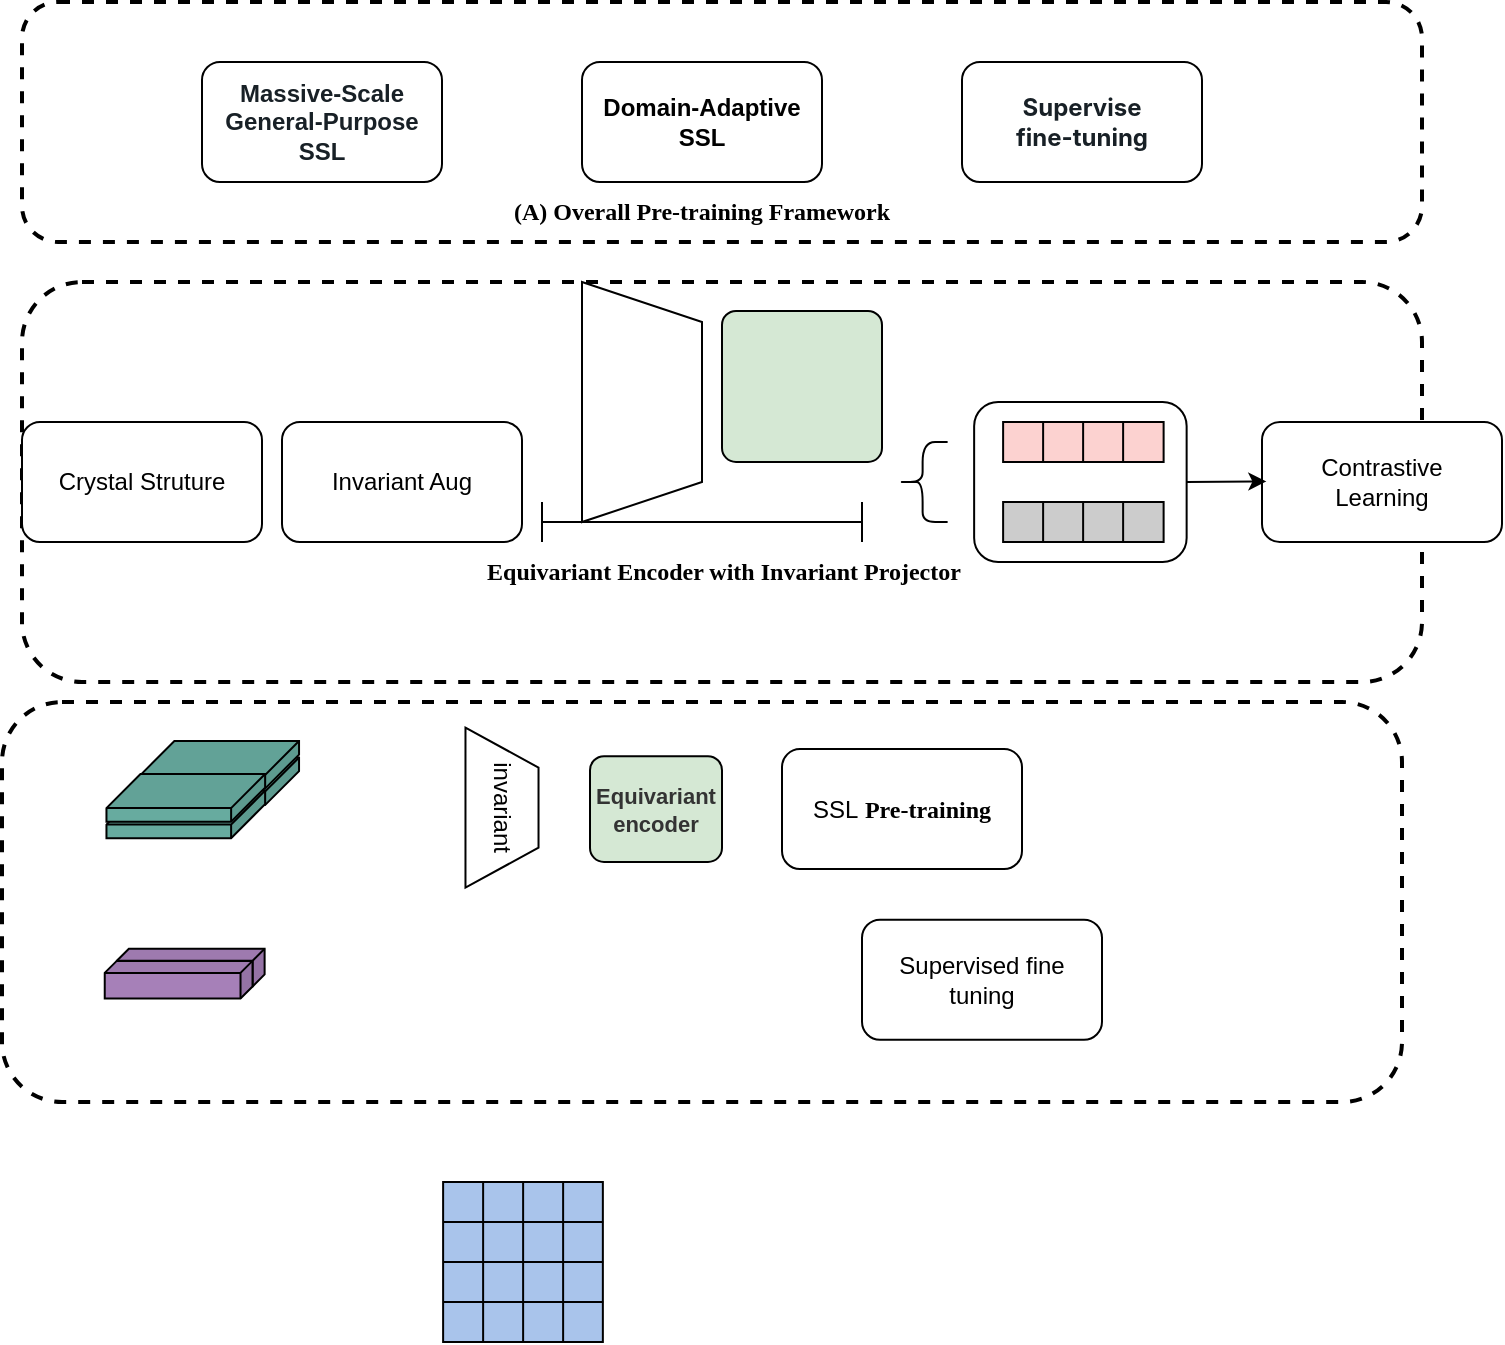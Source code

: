 <mxfile version="28.2.8">
  <diagram name="第 1 页" id="qNKvllULausXaJ3Nb5Ya">
    <mxGraphModel dx="912" dy="778" grid="1" gridSize="10" guides="1" tooltips="1" connect="1" arrows="1" fold="1" page="1" pageScale="1" pageWidth="827" pageHeight="1169" math="0" shadow="0">
      <root>
        <mxCell id="0" />
        <mxCell id="1" parent="0" />
        <mxCell id="_H54f2NGk7vhoVwrde-i-47" value="" style="rounded=1;whiteSpace=wrap;html=1;fillColor=none;strokeWidth=2;dashed=1;" parent="1" vertex="1">
          <mxGeometry x="50" y="190" width="700" height="200" as="geometry" />
        </mxCell>
        <mxCell id="v8dbiAB2afB2vhqsx4KW-1" value="" style="rounded=1;whiteSpace=wrap;html=1;fillColor=none;strokeWidth=2;dashed=1;" parent="1" vertex="1">
          <mxGeometry x="50" y="50" width="700" height="120" as="geometry" />
        </mxCell>
        <mxCell id="_H54f2NGk7vhoVwrde-i-3" value="&lt;span style=&quot;color: rgb(24, 32, 38); text-align: start; background-color: rgb(255, 255, 255);&quot;&gt;&lt;b style=&quot;&quot;&gt;&lt;font face=&quot;Helvetica&quot;&gt;Massive-Scale General-Purpose SSL&lt;/font&gt;&lt;/b&gt;&lt;/span&gt;" style="rounded=1;whiteSpace=wrap;html=1;" parent="1" vertex="1">
          <mxGeometry x="140" y="80" width="120" height="60" as="geometry" />
        </mxCell>
        <mxCell id="_H54f2NGk7vhoVwrde-i-4" value="&lt;b&gt;&lt;font&gt;Domain-Adaptive SSL&lt;/font&gt;&lt;/b&gt;" style="rounded=1;whiteSpace=wrap;html=1;" parent="1" vertex="1">
          <mxGeometry x="330" y="80" width="120" height="60" as="geometry" />
        </mxCell>
        <mxCell id="_H54f2NGk7vhoVwrde-i-5" value="&lt;span style=&quot;color: rgb(24, 32, 38); font-family: -apple-system, BlinkMacSystemFont, &amp;quot;Segoe UI&amp;quot;, Roboto, Oxygen, Ubuntu, Cantarell, &amp;quot;Open Sans&amp;quot;, &amp;quot;Helvetica Neue&amp;quot;, Icons16, sans-serif; text-align: start; background-color: rgb(255, 255, 255);&quot;&gt;&lt;b style=&quot;&quot;&gt;&lt;font&gt;Supervise&lt;/font&gt;&lt;/b&gt;&lt;/span&gt;&lt;div&gt;&lt;span style=&quot;color: rgb(24, 32, 38); font-family: -apple-system, BlinkMacSystemFont, &amp;quot;Segoe UI&amp;quot;, Roboto, Oxygen, Ubuntu, Cantarell, &amp;quot;Open Sans&amp;quot;, &amp;quot;Helvetica Neue&amp;quot;, Icons16, sans-serif; text-align: start; background-color: rgb(255, 255, 255);&quot;&gt;&lt;b style=&quot;&quot;&gt;&lt;font&gt;fine-tuning&lt;/font&gt;&lt;/b&gt;&lt;/span&gt;&lt;/div&gt;" style="rounded=1;whiteSpace=wrap;html=1;" parent="1" vertex="1">
          <mxGeometry x="520" y="80" width="120" height="60" as="geometry" />
        </mxCell>
        <mxCell id="_H54f2NGk7vhoVwrde-i-6" value="Crystal Struture" style="rounded=1;whiteSpace=wrap;html=1;" parent="1" vertex="1">
          <mxGeometry x="50" y="260" width="120" height="60" as="geometry" />
        </mxCell>
        <mxCell id="_H54f2NGk7vhoVwrde-i-45" value="Contrastive&lt;div&gt;Learning&lt;/div&gt;" style="rounded=1;whiteSpace=wrap;html=1;" parent="1" vertex="1">
          <mxGeometry x="670" y="260" width="120" height="60" as="geometry" />
        </mxCell>
        <mxCell id="_H54f2NGk7vhoVwrde-i-46" value="Invariant Aug" style="rounded=1;whiteSpace=wrap;html=1;" parent="1" vertex="1">
          <mxGeometry x="180" y="260" width="120" height="60" as="geometry" />
        </mxCell>
        <mxCell id="_H54f2NGk7vhoVwrde-i-48" value="" style="rounded=1;whiteSpace=wrap;html=1;fillColor=none;strokeWidth=2;dashed=1;" parent="1" vertex="1">
          <mxGeometry x="40" y="400" width="700" height="200" as="geometry" />
        </mxCell>
        <mxCell id="fjxZ153ei8jWGI2_U54d-1" value="&lt;b data-sider-select-id=&quot;472a4f83-8acd-415a-954c-25e4097bd5b3&quot;&gt;&lt;font data-sider-select-id=&quot;2f9319e3-8b72-4ff8-ad8a-b8a892861590&quot; face=&quot;Times New Roman&quot;&gt;(A) Overall Pre-training Framework&lt;/font&gt;&lt;/b&gt;" style="text;html=1;align=center;verticalAlign=middle;whiteSpace=wrap;rounded=0;" vertex="1" parent="1">
          <mxGeometry x="285.75" y="140" width="208.49" height="30" as="geometry" />
        </mxCell>
        <mxCell id="fjxZ153ei8jWGI2_U54d-17" value="" style="rounded=1;whiteSpace=wrap;html=1;" vertex="1" parent="1">
          <mxGeometry x="526.07" y="250" width="106.25" height="80" as="geometry" />
        </mxCell>
        <mxCell id="fjxZ153ei8jWGI2_U54d-18" value="" style="shape=table;startSize=0;container=1;collapsible=0;childLayout=tableLayout;fillColor=#CCCCCC;direction=west;flipV=1;strokeWidth=1;rounded=1;" vertex="1" parent="1">
          <mxGeometry x="540.56" y="300" width="80.25" height="20" as="geometry" />
        </mxCell>
        <mxCell id="fjxZ153ei8jWGI2_U54d-19" value="" style="shape=tableRow;horizontal=0;startSize=0;swimlaneHead=0;swimlaneBody=0;strokeColor=inherit;top=0;left=0;bottom=0;right=0;collapsible=0;dropTarget=0;fillColor=none;points=[[0,0.5],[1,0.5]];portConstraint=eastwest;rounded=1;" vertex="1" parent="fjxZ153ei8jWGI2_U54d-18">
          <mxGeometry width="80.25" height="20" as="geometry" />
        </mxCell>
        <mxCell id="fjxZ153ei8jWGI2_U54d-20" value="" style="shape=partialRectangle;html=1;whiteSpace=wrap;connectable=0;strokeColor=inherit;overflow=hidden;fillColor=none;top=0;left=0;bottom=0;right=0;pointerEvents=1;rounded=1;" vertex="1" parent="fjxZ153ei8jWGI2_U54d-19">
          <mxGeometry width="20" height="20" as="geometry">
            <mxRectangle width="20" height="20" as="alternateBounds" />
          </mxGeometry>
        </mxCell>
        <mxCell id="fjxZ153ei8jWGI2_U54d-21" value="" style="shape=partialRectangle;html=1;whiteSpace=wrap;connectable=0;strokeColor=inherit;overflow=hidden;fillColor=none;top=0;left=0;bottom=0;right=0;pointerEvents=1;rounded=1;" vertex="1" parent="fjxZ153ei8jWGI2_U54d-19">
          <mxGeometry x="20" width="20" height="20" as="geometry">
            <mxRectangle width="20" height="20" as="alternateBounds" />
          </mxGeometry>
        </mxCell>
        <mxCell id="fjxZ153ei8jWGI2_U54d-22" value="" style="shape=partialRectangle;html=1;whiteSpace=wrap;connectable=0;strokeColor=inherit;overflow=hidden;fillColor=none;top=0;left=0;bottom=0;right=0;pointerEvents=1;rounded=1;" vertex="1" parent="fjxZ153ei8jWGI2_U54d-19">
          <mxGeometry x="40" width="20" height="20" as="geometry">
            <mxRectangle width="20" height="20" as="alternateBounds" />
          </mxGeometry>
        </mxCell>
        <mxCell id="fjxZ153ei8jWGI2_U54d-23" value="" style="shape=partialRectangle;html=1;whiteSpace=wrap;connectable=0;strokeColor=inherit;overflow=hidden;fillColor=none;top=0;left=0;bottom=0;right=0;pointerEvents=1;rounded=1;" vertex="1" parent="fjxZ153ei8jWGI2_U54d-19">
          <mxGeometry x="60" width="20" height="20" as="geometry">
            <mxRectangle width="20" height="20" as="alternateBounds" />
          </mxGeometry>
        </mxCell>
        <mxCell id="fjxZ153ei8jWGI2_U54d-24" value="" style="shape=curlyBracket;whiteSpace=wrap;html=1;rounded=1;labelPosition=left;verticalLabelPosition=middle;align=right;verticalAlign=middle;points=[[0,0.75,0,0,0],[0.1,0.5,0,0,0],[0.25,0.2,0,0,0],[0.25,1,0,0,0],[0.5,0,0,0,0],[0.5,1,0,0,0],[0.75,0,0,0,0],[0.75,0.25,0,0,0],[0.75,1,0,0,0],[0.9,0.5,0,0,0],[1,0.75,0,0,0]];" vertex="1" parent="1">
          <mxGeometry x="487.81" y="270" width="25" height="40" as="geometry" />
        </mxCell>
        <mxCell id="fjxZ153ei8jWGI2_U54d-25" value="" style="shape=table;startSize=0;container=1;collapsible=0;childLayout=tableLayout;fillColor=#FCD2D0;direction=west;flipV=1;strokeWidth=1;rounded=1;" vertex="1" parent="1">
          <mxGeometry x="540.56" y="260" width="80.25" height="20" as="geometry" />
        </mxCell>
        <mxCell id="fjxZ153ei8jWGI2_U54d-26" value="" style="shape=tableRow;horizontal=0;startSize=0;swimlaneHead=0;swimlaneBody=0;strokeColor=inherit;top=0;left=0;bottom=0;right=0;collapsible=0;dropTarget=0;fillColor=none;points=[[0,0.5],[1,0.5]];portConstraint=eastwest;rounded=1;" vertex="1" parent="fjxZ153ei8jWGI2_U54d-25">
          <mxGeometry width="80.25" height="20" as="geometry" />
        </mxCell>
        <mxCell id="fjxZ153ei8jWGI2_U54d-27" value="" style="shape=partialRectangle;html=1;whiteSpace=wrap;connectable=0;strokeColor=inherit;overflow=hidden;fillColor=none;top=0;left=0;bottom=0;right=0;pointerEvents=1;rounded=1;" vertex="1" parent="fjxZ153ei8jWGI2_U54d-26">
          <mxGeometry width="20" height="20" as="geometry">
            <mxRectangle width="20" height="20" as="alternateBounds" />
          </mxGeometry>
        </mxCell>
        <mxCell id="fjxZ153ei8jWGI2_U54d-28" value="" style="shape=partialRectangle;html=1;whiteSpace=wrap;connectable=0;strokeColor=inherit;overflow=hidden;fillColor=none;top=0;left=0;bottom=0;right=0;pointerEvents=1;rounded=1;" vertex="1" parent="fjxZ153ei8jWGI2_U54d-26">
          <mxGeometry x="20" width="20" height="20" as="geometry">
            <mxRectangle width="20" height="20" as="alternateBounds" />
          </mxGeometry>
        </mxCell>
        <mxCell id="fjxZ153ei8jWGI2_U54d-29" value="" style="shape=partialRectangle;html=1;whiteSpace=wrap;connectable=0;strokeColor=inherit;overflow=hidden;fillColor=none;top=0;left=0;bottom=0;right=0;pointerEvents=1;rounded=1;" vertex="1" parent="fjxZ153ei8jWGI2_U54d-26">
          <mxGeometry x="40" width="20" height="20" as="geometry">
            <mxRectangle width="20" height="20" as="alternateBounds" />
          </mxGeometry>
        </mxCell>
        <mxCell id="fjxZ153ei8jWGI2_U54d-30" value="" style="shape=partialRectangle;html=1;whiteSpace=wrap;connectable=0;strokeColor=inherit;overflow=hidden;fillColor=none;top=0;left=0;bottom=0;right=0;pointerEvents=1;rounded=1;" vertex="1" parent="fjxZ153ei8jWGI2_U54d-26">
          <mxGeometry x="60" width="20" height="20" as="geometry">
            <mxRectangle width="20" height="20" as="alternateBounds" />
          </mxGeometry>
        </mxCell>
        <mxCell id="fjxZ153ei8jWGI2_U54d-31" value="" style="endArrow=classic;html=1;rounded=0;exitX=1;exitY=0.5;exitDx=0;exitDy=0;entryX=0;entryY=0.25;entryDx=0;entryDy=0;" edge="1" parent="1" source="fjxZ153ei8jWGI2_U54d-17">
          <mxGeometry width="50" height="50" relative="1" as="geometry">
            <mxPoint x="697.81" y="398" as="sourcePoint" />
            <mxPoint x="672.19" y="289.71" as="targetPoint" />
          </mxGeometry>
        </mxCell>
        <mxCell id="fjxZ153ei8jWGI2_U54d-32" value="" style="rounded=1;absoluteArcSize=1;arcSize=14;whiteSpace=wrap;strokeWidth=1;direction=east;fillColor=#D5E8D4;fontColor=#333333;strokeColor=#000000;fontStyle=1;rotation=0;fontSize=11;labelBackgroundColor=none;" vertex="1" parent="1">
          <mxGeometry x="400" y="204.44" width="80" height="75.56" as="geometry" />
        </mxCell>
        <mxCell id="fjxZ153ei8jWGI2_U54d-33" value="" style="shape=trapezoid;perimeter=trapezoidPerimeter;whiteSpace=wrap;html=1;fixedSize=1;rotation=90;" vertex="1" parent="1">
          <mxGeometry x="300.0" y="220" width="120" height="60" as="geometry" />
        </mxCell>
        <mxCell id="fjxZ153ei8jWGI2_U54d-35" value="" style="shape=crossbar;whiteSpace=wrap;html=1;rounded=1;" vertex="1" parent="1">
          <mxGeometry x="310" y="300" width="160" height="20" as="geometry" />
        </mxCell>
        <mxCell id="fjxZ153ei8jWGI2_U54d-36" value="&lt;b data-sider-select-id=&quot;472a4f83-8acd-415a-954c-25e4097bd5b3&quot;&gt;&lt;font data-sider-select-id=&quot;2f9319e3-8b72-4ff8-ad8a-b8a892861590&quot; face=&quot;Times New Roman&quot;&gt;Equivariant Encoder with Invariant Projector&lt;/font&gt;&lt;/b&gt;" style="text;html=1;align=center;verticalAlign=middle;whiteSpace=wrap;rounded=0;" vertex="1" parent="1">
          <mxGeometry x="260.56" y="320" width="280" height="30" as="geometry" />
        </mxCell>
        <mxCell id="fjxZ153ei8jWGI2_U54d-38" value="" style="shape=cube;whiteSpace=wrap;html=1;boundedLbl=1;backgroundOutline=1;darkOpacity=0.05;darkOpacity2=0.1;points=[[0,0,0,0,0],[0,0,0,0,12.5],[0,0,0,0,25],[0,0,0,10,35],[0,0,0,20,45],[0,0,0,50,0],[0,0,0,70,45],[0,0,0,100,0],[0,0,0,110,10],[0,0,0,120,20],[0,0,0,120,32.5],[0.08,0.22,0,0,0],[1,1,0,0,0]];rotation=-90;flipH=0;flipV=1;direction=south;size=17;fillColor=#67AB9F;" vertex="1" parent="1">
          <mxGeometry x="136.965" y="400.005" width="23.78" height="79.33" as="geometry" />
        </mxCell>
        <mxCell id="fjxZ153ei8jWGI2_U54d-39" value="" style="shape=cube;whiteSpace=wrap;html=1;boundedLbl=1;backgroundOutline=1;darkOpacity=0.05;darkOpacity2=0.1;points=[[0,0,0,0,0],[0,0,0,0,12.5],[0,0,0,0,25],[0,0,0,10,35],[0,0,0,20,45],[0,0,0,50,0],[0,0,0,70,45],[0,0,0,100,0],[0,0,0,110,10],[0,0,0,120,20],[0,0,0,120,32.5],[0.08,0.22,0,0,0],[1,1,0,0,0]];rotation=-90;flipH=0;flipV=1;direction=south;size=17;fillColor=#67AB9F;" vertex="1" parent="1">
          <mxGeometry x="120.005" y="416.525" width="23.78" height="79.33" as="geometry" />
        </mxCell>
        <mxCell id="fjxZ153ei8jWGI2_U54d-40" value="" style="shape=cube;whiteSpace=wrap;html=1;boundedLbl=1;backgroundOutline=1;darkOpacity=0.05;darkOpacity2=0.1;points=[[0,0,0,0,0],[0,0,0,0,12.5],[0,0,0,0,25],[0,0,0,10,35],[0,0,0,20,45],[0,0,0,50,0],[0,0,0,70,45],[0,0,0,100,0],[0,0,0,110,10],[0,0,0,120,20],[0,0,0,120,32.5],[0.08,0.22,0,0,0],[1,1,0,0,0]];rotation=-90;flipH=0;flipV=1;direction=south;size=17;fillColor=#67AB9F;" vertex="1" parent="1">
          <mxGeometry x="136.965" y="391.745" width="23.78" height="79.33" as="geometry" />
        </mxCell>
        <mxCell id="fjxZ153ei8jWGI2_U54d-41" value="" style="shape=cube;whiteSpace=wrap;html=1;boundedLbl=1;backgroundOutline=1;darkOpacity=0.05;darkOpacity2=0.1;points=[[0,0,0,0,0],[0,0,0,0,12.5],[0,0,0,0,25],[0,0,0,10,35],[0,0,0,20,45],[0,0,0,50,0],[0,0,0,70,45],[0,0,0,100,0],[0,0,0,110,10],[0,0,0,120,20],[0,0,0,120,32.5],[0.08,0.22,0,0,0],[1,1,0,0,0]];rotation=-90;flipH=0;flipV=1;direction=south;size=17;fillColor=#67AB9F;" vertex="1" parent="1">
          <mxGeometry x="120.005" y="408.265" width="23.78" height="79.33" as="geometry" />
        </mxCell>
        <mxCell id="fjxZ153ei8jWGI2_U54d-45" value="" style="shape=cube;whiteSpace=wrap;html=1;boundedLbl=1;backgroundOutline=1;darkOpacity=0.05;darkOpacity2=0.1;points=[[0,0,0,0,0],[0,0,0,0,12.5],[0,0,0,0,25],[0,0,0,10,35],[0,0,0,20,45],[0,0,0,50,0],[0,0,0,70,45],[0,0,0,100,0],[0,0,0,110,10],[0,0,0,120,20],[0,0,0,120,32.5],[0.08,0.22,0,0,0],[1,1,0,0,0]];rotation=-90;flipH=0;flipV=1;direction=south;size=6;fillColor=#A680B8;" vertex="1" parent="1">
          <mxGeometry x="124.945" y="495.855" width="18.84" height="73.89" as="geometry" />
        </mxCell>
        <mxCell id="fjxZ153ei8jWGI2_U54d-46" value="" style="shape=cube;whiteSpace=wrap;html=1;boundedLbl=1;backgroundOutline=1;darkOpacity=0.05;darkOpacity2=0.1;points=[[0,0,0,0,0],[0,0,0,0,12.5],[0,0,0,0,25],[0,0,0,10,35],[0,0,0,20,45],[0,0,0,50,0],[0,0,0,70,45],[0,0,0,100,0],[0,0,0,110,10],[0,0,0,120,20],[0,0,0,120,32.5],[0.08,0.22,0,0,0],[1,1,0,0,0]];rotation=-90;flipH=0;flipV=1;direction=south;size=6;fillColor=#A680B8;" vertex="1" parent="1">
          <mxGeometry x="118.895" y="501.915" width="18.84" height="73.89" as="geometry" />
        </mxCell>
        <mxCell id="fjxZ153ei8jWGI2_U54d-47" value="Equivariant&#xa;encoder" style="rounded=1;absoluteArcSize=1;arcSize=14;whiteSpace=wrap;strokeWidth=1;direction=east;fillColor=#D5E8D4;fontColor=#333333;strokeColor=#000000;fontStyle=1;rotation=0;fontSize=11;labelBackgroundColor=none;" vertex="1" parent="1">
          <mxGeometry x="334" y="427.11" width="66" height="52.89" as="geometry" />
        </mxCell>
        <mxCell id="fjxZ153ei8jWGI2_U54d-48" value="invariant" style="shape=trapezoid;perimeter=trapezoidPerimeter;whiteSpace=wrap;html=1;fixedSize=1;rotation=90;" vertex="1" parent="1">
          <mxGeometry x="250" y="434.55" width="80" height="36.52" as="geometry" />
        </mxCell>
        <mxCell id="fjxZ153ei8jWGI2_U54d-70" value="" style="shape=table;startSize=0;container=1;collapsible=0;childLayout=tableLayout;fillColor=#A9C4EB;rounded=1;" vertex="1" parent="1">
          <mxGeometry x="260.56" y="640" width="79.87" height="80" as="geometry" />
        </mxCell>
        <mxCell id="fjxZ153ei8jWGI2_U54d-71" value="" style="shape=tableRow;horizontal=0;startSize=0;swimlaneHead=0;swimlaneBody=0;strokeColor=inherit;top=0;left=0;bottom=0;right=0;collapsible=0;dropTarget=0;fillColor=none;points=[[0,0.5],[1,0.5]];portConstraint=eastwest;rounded=1;" vertex="1" parent="fjxZ153ei8jWGI2_U54d-70">
          <mxGeometry width="79.87" height="20" as="geometry" />
        </mxCell>
        <mxCell id="fjxZ153ei8jWGI2_U54d-72" value="" style="shape=partialRectangle;html=1;whiteSpace=wrap;connectable=0;strokeColor=inherit;overflow=hidden;fillColor=none;top=0;left=0;bottom=0;right=0;pointerEvents=1;rounded=1;" vertex="1" parent="fjxZ153ei8jWGI2_U54d-71">
          <mxGeometry width="20" height="20" as="geometry">
            <mxRectangle width="20" height="20" as="alternateBounds" />
          </mxGeometry>
        </mxCell>
        <mxCell id="fjxZ153ei8jWGI2_U54d-73" value="" style="shape=partialRectangle;html=1;whiteSpace=wrap;connectable=0;strokeColor=inherit;overflow=hidden;fillColor=none;top=0;left=0;bottom=0;right=0;pointerEvents=1;rounded=1;" vertex="1" parent="fjxZ153ei8jWGI2_U54d-71">
          <mxGeometry x="20" width="20" height="20" as="geometry">
            <mxRectangle width="20" height="20" as="alternateBounds" />
          </mxGeometry>
        </mxCell>
        <mxCell id="fjxZ153ei8jWGI2_U54d-74" value="" style="shape=partialRectangle;html=1;whiteSpace=wrap;connectable=0;strokeColor=inherit;overflow=hidden;fillColor=none;top=0;left=0;bottom=0;right=0;pointerEvents=1;rounded=1;" vertex="1" parent="fjxZ153ei8jWGI2_U54d-71">
          <mxGeometry x="40" width="20" height="20" as="geometry">
            <mxRectangle width="20" height="20" as="alternateBounds" />
          </mxGeometry>
        </mxCell>
        <mxCell id="fjxZ153ei8jWGI2_U54d-75" value="" style="shape=partialRectangle;html=1;whiteSpace=wrap;connectable=0;strokeColor=inherit;overflow=hidden;fillColor=none;top=0;left=0;bottom=0;right=0;pointerEvents=1;rounded=1;" vertex="1" parent="fjxZ153ei8jWGI2_U54d-71">
          <mxGeometry x="60" width="20" height="20" as="geometry">
            <mxRectangle width="20" height="20" as="alternateBounds" />
          </mxGeometry>
        </mxCell>
        <mxCell id="fjxZ153ei8jWGI2_U54d-76" value="" style="shape=tableRow;horizontal=0;startSize=0;swimlaneHead=0;swimlaneBody=0;strokeColor=inherit;top=0;left=0;bottom=0;right=0;collapsible=0;dropTarget=0;fillColor=none;points=[[0,0.5],[1,0.5]];portConstraint=eastwest;rounded=1;" vertex="1" parent="fjxZ153ei8jWGI2_U54d-70">
          <mxGeometry y="20" width="79.87" height="20" as="geometry" />
        </mxCell>
        <mxCell id="fjxZ153ei8jWGI2_U54d-77" value="" style="shape=partialRectangle;html=1;whiteSpace=wrap;connectable=0;strokeColor=inherit;overflow=hidden;fillColor=none;top=0;left=0;bottom=0;right=0;pointerEvents=1;rounded=1;" vertex="1" parent="fjxZ153ei8jWGI2_U54d-76">
          <mxGeometry width="20" height="20" as="geometry">
            <mxRectangle width="20" height="20" as="alternateBounds" />
          </mxGeometry>
        </mxCell>
        <mxCell id="fjxZ153ei8jWGI2_U54d-78" value="" style="shape=partialRectangle;html=1;whiteSpace=wrap;connectable=0;strokeColor=inherit;overflow=hidden;fillColor=none;top=0;left=0;bottom=0;right=0;pointerEvents=1;rounded=1;" vertex="1" parent="fjxZ153ei8jWGI2_U54d-76">
          <mxGeometry x="20" width="20" height="20" as="geometry">
            <mxRectangle width="20" height="20" as="alternateBounds" />
          </mxGeometry>
        </mxCell>
        <mxCell id="fjxZ153ei8jWGI2_U54d-79" value="" style="shape=partialRectangle;html=1;whiteSpace=wrap;connectable=0;strokeColor=inherit;overflow=hidden;fillColor=none;top=0;left=0;bottom=0;right=0;pointerEvents=1;rounded=1;" vertex="1" parent="fjxZ153ei8jWGI2_U54d-76">
          <mxGeometry x="40" width="20" height="20" as="geometry">
            <mxRectangle width="20" height="20" as="alternateBounds" />
          </mxGeometry>
        </mxCell>
        <mxCell id="fjxZ153ei8jWGI2_U54d-80" value="" style="shape=partialRectangle;html=1;whiteSpace=wrap;connectable=0;strokeColor=inherit;overflow=hidden;fillColor=none;top=0;left=0;bottom=0;right=0;pointerEvents=1;rounded=1;" vertex="1" parent="fjxZ153ei8jWGI2_U54d-76">
          <mxGeometry x="60" width="20" height="20" as="geometry">
            <mxRectangle width="20" height="20" as="alternateBounds" />
          </mxGeometry>
        </mxCell>
        <mxCell id="fjxZ153ei8jWGI2_U54d-81" value="" style="shape=tableRow;horizontal=0;startSize=0;swimlaneHead=0;swimlaneBody=0;strokeColor=inherit;top=0;left=0;bottom=0;right=0;collapsible=0;dropTarget=0;fillColor=none;points=[[0,0.5],[1,0.5]];portConstraint=eastwest;rounded=1;" vertex="1" parent="fjxZ153ei8jWGI2_U54d-70">
          <mxGeometry y="40" width="79.87" height="20" as="geometry" />
        </mxCell>
        <mxCell id="fjxZ153ei8jWGI2_U54d-82" value="" style="shape=partialRectangle;html=1;whiteSpace=wrap;connectable=0;strokeColor=inherit;overflow=hidden;fillColor=none;top=0;left=0;bottom=0;right=0;pointerEvents=1;rounded=1;" vertex="1" parent="fjxZ153ei8jWGI2_U54d-81">
          <mxGeometry width="20" height="20" as="geometry">
            <mxRectangle width="20" height="20" as="alternateBounds" />
          </mxGeometry>
        </mxCell>
        <mxCell id="fjxZ153ei8jWGI2_U54d-83" value="" style="shape=partialRectangle;html=1;whiteSpace=wrap;connectable=0;strokeColor=inherit;overflow=hidden;fillColor=none;top=0;left=0;bottom=0;right=0;pointerEvents=1;rounded=1;" vertex="1" parent="fjxZ153ei8jWGI2_U54d-81">
          <mxGeometry x="20" width="20" height="20" as="geometry">
            <mxRectangle width="20" height="20" as="alternateBounds" />
          </mxGeometry>
        </mxCell>
        <mxCell id="fjxZ153ei8jWGI2_U54d-84" value="" style="shape=partialRectangle;html=1;whiteSpace=wrap;connectable=0;strokeColor=inherit;overflow=hidden;fillColor=none;top=0;left=0;bottom=0;right=0;pointerEvents=1;rounded=1;" vertex="1" parent="fjxZ153ei8jWGI2_U54d-81">
          <mxGeometry x="40" width="20" height="20" as="geometry">
            <mxRectangle width="20" height="20" as="alternateBounds" />
          </mxGeometry>
        </mxCell>
        <mxCell id="fjxZ153ei8jWGI2_U54d-85" value="" style="shape=partialRectangle;html=1;whiteSpace=wrap;connectable=0;strokeColor=inherit;overflow=hidden;fillColor=none;top=0;left=0;bottom=0;right=0;pointerEvents=1;rounded=1;" vertex="1" parent="fjxZ153ei8jWGI2_U54d-81">
          <mxGeometry x="60" width="20" height="20" as="geometry">
            <mxRectangle width="20" height="20" as="alternateBounds" />
          </mxGeometry>
        </mxCell>
        <mxCell id="fjxZ153ei8jWGI2_U54d-86" value="" style="shape=tableRow;horizontal=0;startSize=0;swimlaneHead=0;swimlaneBody=0;strokeColor=inherit;top=0;left=0;bottom=0;right=0;collapsible=0;dropTarget=0;fillColor=none;points=[[0,0.5],[1,0.5]];portConstraint=eastwest;rounded=1;" vertex="1" parent="fjxZ153ei8jWGI2_U54d-70">
          <mxGeometry y="60" width="79.87" height="20" as="geometry" />
        </mxCell>
        <mxCell id="fjxZ153ei8jWGI2_U54d-87" value="" style="shape=partialRectangle;html=1;whiteSpace=wrap;connectable=0;strokeColor=inherit;overflow=hidden;fillColor=none;top=0;left=0;bottom=0;right=0;pointerEvents=1;rounded=1;" vertex="1" parent="fjxZ153ei8jWGI2_U54d-86">
          <mxGeometry width="20" height="20" as="geometry">
            <mxRectangle width="20" height="20" as="alternateBounds" />
          </mxGeometry>
        </mxCell>
        <mxCell id="fjxZ153ei8jWGI2_U54d-88" value="" style="shape=partialRectangle;html=1;whiteSpace=wrap;connectable=0;strokeColor=inherit;overflow=hidden;fillColor=none;top=0;left=0;bottom=0;right=0;pointerEvents=1;rounded=1;" vertex="1" parent="fjxZ153ei8jWGI2_U54d-86">
          <mxGeometry x="20" width="20" height="20" as="geometry">
            <mxRectangle width="20" height="20" as="alternateBounds" />
          </mxGeometry>
        </mxCell>
        <mxCell id="fjxZ153ei8jWGI2_U54d-89" value="" style="shape=partialRectangle;html=1;whiteSpace=wrap;connectable=0;strokeColor=inherit;overflow=hidden;fillColor=none;top=0;left=0;bottom=0;right=0;pointerEvents=1;rounded=1;" vertex="1" parent="fjxZ153ei8jWGI2_U54d-86">
          <mxGeometry x="40" width="20" height="20" as="geometry">
            <mxRectangle width="20" height="20" as="alternateBounds" />
          </mxGeometry>
        </mxCell>
        <mxCell id="fjxZ153ei8jWGI2_U54d-90" value="" style="shape=partialRectangle;html=1;whiteSpace=wrap;connectable=0;strokeColor=inherit;overflow=hidden;fillColor=none;top=0;left=0;bottom=0;right=0;pointerEvents=1;rounded=1;" vertex="1" parent="fjxZ153ei8jWGI2_U54d-86">
          <mxGeometry x="60" width="20" height="20" as="geometry">
            <mxRectangle width="20" height="20" as="alternateBounds" />
          </mxGeometry>
        </mxCell>
        <mxCell id="fjxZ153ei8jWGI2_U54d-91" value="SSL&amp;nbsp;&lt;b data-sider-select-id=&quot;472a4f83-8acd-415a-954c-25e4097bd5b3&quot;&gt;&lt;font data-sider-select-id=&quot;2f9319e3-8b72-4ff8-ad8a-b8a892861590&quot; face=&quot;Times New Roman&quot;&gt;Pre-training&lt;/font&gt;&lt;/b&gt;" style="rounded=1;whiteSpace=wrap;html=1;" vertex="1" parent="1">
          <mxGeometry x="430" y="423.55" width="120" height="60" as="geometry" />
        </mxCell>
        <mxCell id="fjxZ153ei8jWGI2_U54d-92" value="Supervised fine tuning" style="rounded=1;whiteSpace=wrap;html=1;" vertex="1" parent="1">
          <mxGeometry x="470" y="508.86" width="120" height="60" as="geometry" />
        </mxCell>
      </root>
    </mxGraphModel>
  </diagram>
</mxfile>
